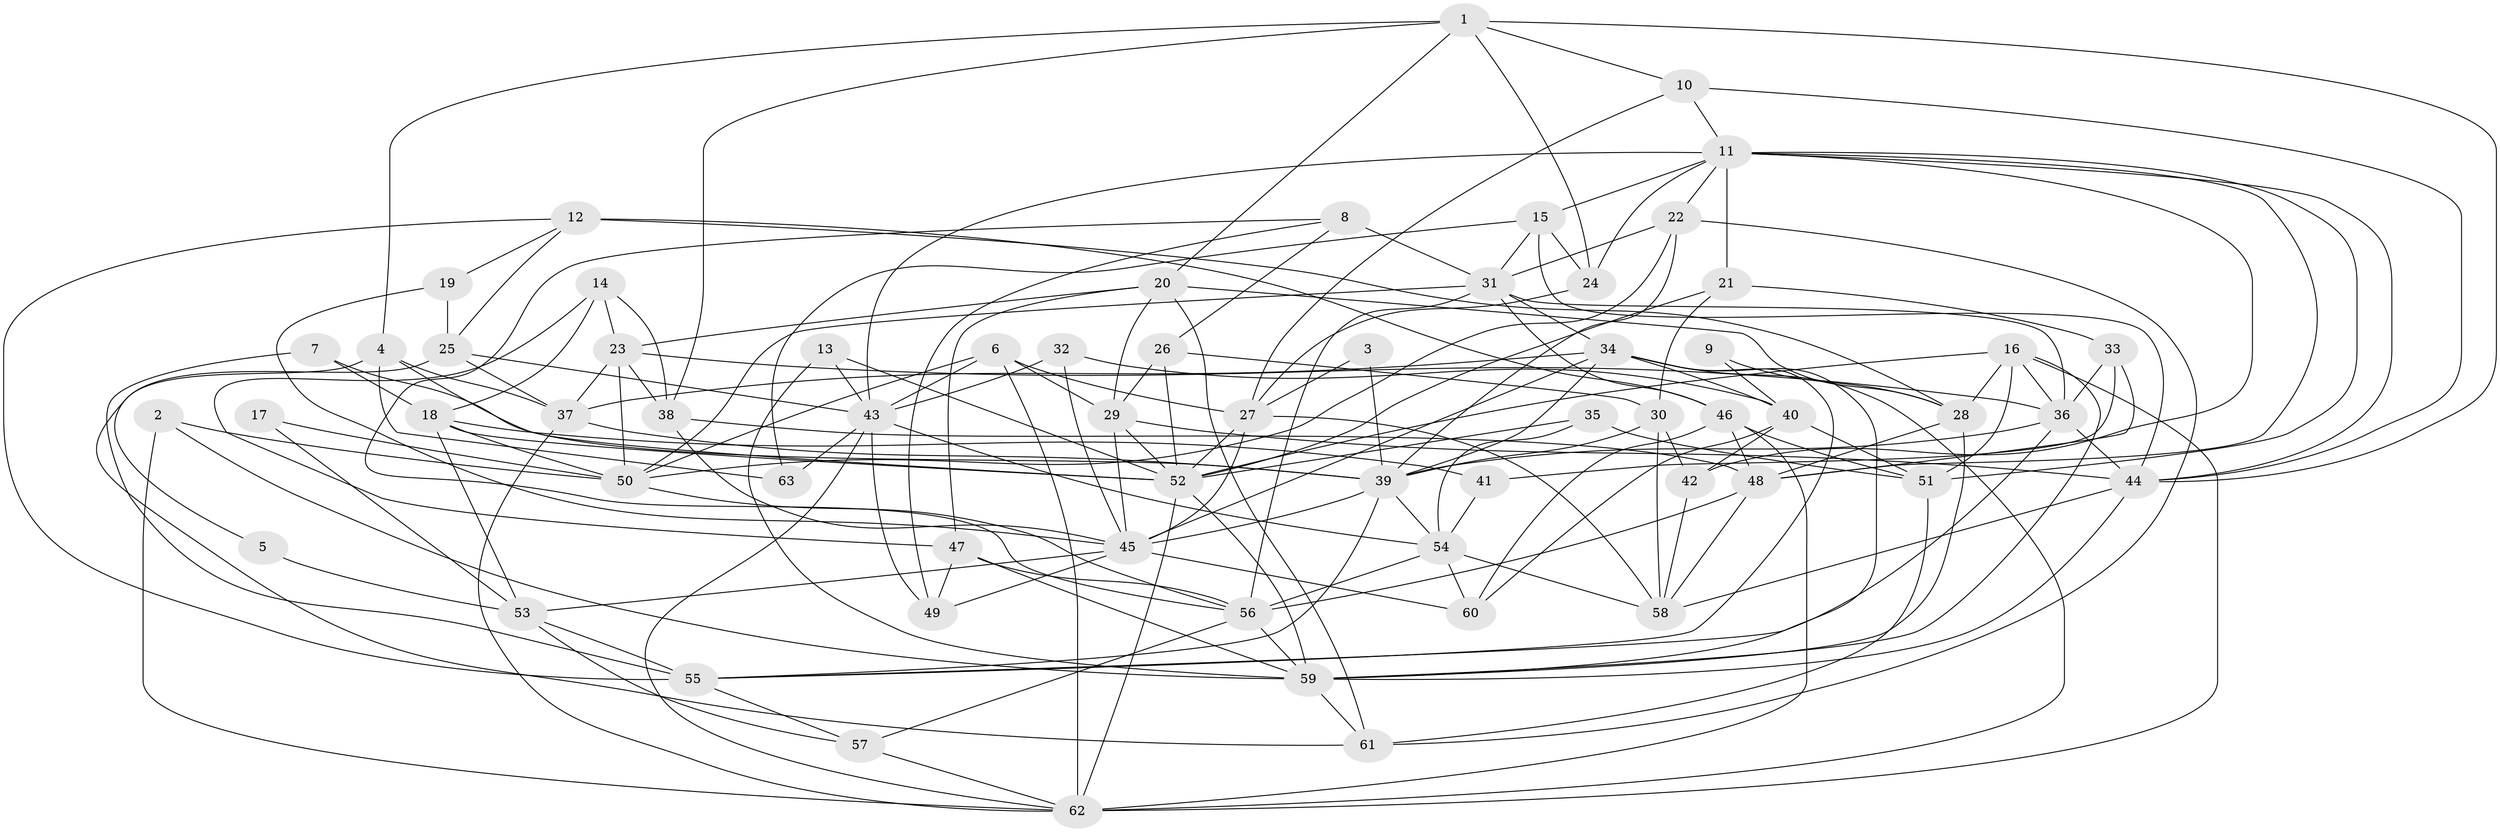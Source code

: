 // original degree distribution, {4: 0.24603174603174602, 5: 0.16666666666666666, 2: 0.15079365079365079, 3: 0.2777777777777778, 7: 0.06349206349206349, 6: 0.07936507936507936, 8: 0.015873015873015872}
// Generated by graph-tools (version 1.1) at 2025/26/03/09/25 03:26:15]
// undirected, 63 vertices, 174 edges
graph export_dot {
graph [start="1"]
  node [color=gray90,style=filled];
  1;
  2;
  3;
  4;
  5;
  6;
  7;
  8;
  9;
  10;
  11;
  12;
  13;
  14;
  15;
  16;
  17;
  18;
  19;
  20;
  21;
  22;
  23;
  24;
  25;
  26;
  27;
  28;
  29;
  30;
  31;
  32;
  33;
  34;
  35;
  36;
  37;
  38;
  39;
  40;
  41;
  42;
  43;
  44;
  45;
  46;
  47;
  48;
  49;
  50;
  51;
  52;
  53;
  54;
  55;
  56;
  57;
  58;
  59;
  60;
  61;
  62;
  63;
  1 -- 4 [weight=1.0];
  1 -- 10 [weight=1.0];
  1 -- 20 [weight=1.0];
  1 -- 24 [weight=1.0];
  1 -- 38 [weight=1.0];
  1 -- 44 [weight=1.0];
  2 -- 50 [weight=1.0];
  2 -- 59 [weight=1.0];
  2 -- 62 [weight=1.0];
  3 -- 27 [weight=1.0];
  3 -- 39 [weight=1.0];
  4 -- 5 [weight=1.0];
  4 -- 37 [weight=2.0];
  4 -- 52 [weight=2.0];
  4 -- 63 [weight=1.0];
  5 -- 53 [weight=1.0];
  6 -- 27 [weight=1.0];
  6 -- 29 [weight=1.0];
  6 -- 43 [weight=1.0];
  6 -- 50 [weight=1.0];
  6 -- 62 [weight=1.0];
  7 -- 18 [weight=1.0];
  7 -- 39 [weight=1.0];
  7 -- 55 [weight=1.0];
  8 -- 26 [weight=1.0];
  8 -- 31 [weight=1.0];
  8 -- 49 [weight=1.0];
  8 -- 56 [weight=1.0];
  9 -- 28 [weight=1.0];
  9 -- 40 [weight=1.0];
  10 -- 11 [weight=1.0];
  10 -- 27 [weight=1.0];
  10 -- 44 [weight=1.0];
  11 -- 15 [weight=1.0];
  11 -- 21 [weight=2.0];
  11 -- 22 [weight=1.0];
  11 -- 24 [weight=1.0];
  11 -- 42 [weight=1.0];
  11 -- 43 [weight=1.0];
  11 -- 44 [weight=1.0];
  11 -- 48 [weight=1.0];
  11 -- 51 [weight=1.0];
  12 -- 19 [weight=1.0];
  12 -- 25 [weight=1.0];
  12 -- 28 [weight=1.0];
  12 -- 46 [weight=2.0];
  12 -- 55 [weight=1.0];
  13 -- 43 [weight=1.0];
  13 -- 52 [weight=1.0];
  13 -- 59 [weight=1.0];
  14 -- 18 [weight=1.0];
  14 -- 23 [weight=1.0];
  14 -- 38 [weight=1.0];
  14 -- 47 [weight=1.0];
  15 -- 24 [weight=1.0];
  15 -- 31 [weight=1.0];
  15 -- 44 [weight=1.0];
  15 -- 63 [weight=1.0];
  16 -- 28 [weight=1.0];
  16 -- 36 [weight=1.0];
  16 -- 51 [weight=1.0];
  16 -- 52 [weight=1.0];
  16 -- 59 [weight=1.0];
  16 -- 62 [weight=1.0];
  17 -- 50 [weight=1.0];
  17 -- 53 [weight=1.0];
  18 -- 41 [weight=1.0];
  18 -- 50 [weight=1.0];
  18 -- 52 [weight=1.0];
  18 -- 53 [weight=1.0];
  19 -- 25 [weight=1.0];
  19 -- 45 [weight=1.0];
  20 -- 23 [weight=1.0];
  20 -- 28 [weight=1.0];
  20 -- 29 [weight=1.0];
  20 -- 47 [weight=1.0];
  20 -- 61 [weight=1.0];
  21 -- 30 [weight=1.0];
  21 -- 33 [weight=1.0];
  21 -- 52 [weight=1.0];
  22 -- 31 [weight=1.0];
  22 -- 39 [weight=1.0];
  22 -- 50 [weight=1.0];
  22 -- 61 [weight=1.0];
  23 -- 36 [weight=1.0];
  23 -- 37 [weight=1.0];
  23 -- 38 [weight=1.0];
  23 -- 50 [weight=1.0];
  24 -- 27 [weight=1.0];
  25 -- 37 [weight=1.0];
  25 -- 43 [weight=1.0];
  25 -- 61 [weight=1.0];
  26 -- 29 [weight=1.0];
  26 -- 30 [weight=1.0];
  26 -- 52 [weight=1.0];
  27 -- 45 [weight=1.0];
  27 -- 52 [weight=2.0];
  27 -- 58 [weight=1.0];
  28 -- 48 [weight=1.0];
  28 -- 59 [weight=1.0];
  29 -- 44 [weight=2.0];
  29 -- 45 [weight=1.0];
  29 -- 52 [weight=1.0];
  30 -- 39 [weight=1.0];
  30 -- 42 [weight=1.0];
  30 -- 58 [weight=1.0];
  31 -- 34 [weight=2.0];
  31 -- 36 [weight=1.0];
  31 -- 46 [weight=1.0];
  31 -- 50 [weight=1.0];
  31 -- 56 [weight=1.0];
  32 -- 40 [weight=1.0];
  32 -- 43 [weight=1.0];
  32 -- 45 [weight=1.0];
  33 -- 36 [weight=1.0];
  33 -- 41 [weight=1.0];
  33 -- 48 [weight=1.0];
  34 -- 37 [weight=1.0];
  34 -- 39 [weight=1.0];
  34 -- 40 [weight=1.0];
  34 -- 45 [weight=1.0];
  34 -- 55 [weight=1.0];
  34 -- 59 [weight=1.0];
  34 -- 62 [weight=1.0];
  35 -- 51 [weight=2.0];
  35 -- 52 [weight=1.0];
  35 -- 54 [weight=1.0];
  36 -- 39 [weight=1.0];
  36 -- 44 [weight=1.0];
  36 -- 55 [weight=1.0];
  37 -- 39 [weight=2.0];
  37 -- 62 [weight=1.0];
  38 -- 45 [weight=1.0];
  38 -- 48 [weight=1.0];
  39 -- 45 [weight=1.0];
  39 -- 54 [weight=1.0];
  39 -- 55 [weight=1.0];
  40 -- 42 [weight=1.0];
  40 -- 51 [weight=1.0];
  40 -- 60 [weight=1.0];
  41 -- 54 [weight=2.0];
  42 -- 58 [weight=1.0];
  43 -- 49 [weight=1.0];
  43 -- 54 [weight=1.0];
  43 -- 62 [weight=1.0];
  43 -- 63 [weight=1.0];
  44 -- 58 [weight=1.0];
  44 -- 59 [weight=1.0];
  45 -- 49 [weight=1.0];
  45 -- 53 [weight=1.0];
  45 -- 60 [weight=1.0];
  46 -- 48 [weight=1.0];
  46 -- 51 [weight=1.0];
  46 -- 60 [weight=1.0];
  46 -- 62 [weight=1.0];
  47 -- 49 [weight=1.0];
  47 -- 56 [weight=1.0];
  47 -- 59 [weight=1.0];
  48 -- 56 [weight=1.0];
  48 -- 58 [weight=1.0];
  50 -- 56 [weight=1.0];
  51 -- 61 [weight=1.0];
  52 -- 59 [weight=1.0];
  52 -- 62 [weight=1.0];
  53 -- 55 [weight=3.0];
  53 -- 57 [weight=1.0];
  54 -- 56 [weight=1.0];
  54 -- 58 [weight=1.0];
  54 -- 60 [weight=1.0];
  55 -- 57 [weight=1.0];
  56 -- 57 [weight=1.0];
  56 -- 59 [weight=1.0];
  57 -- 62 [weight=1.0];
  59 -- 61 [weight=1.0];
}
